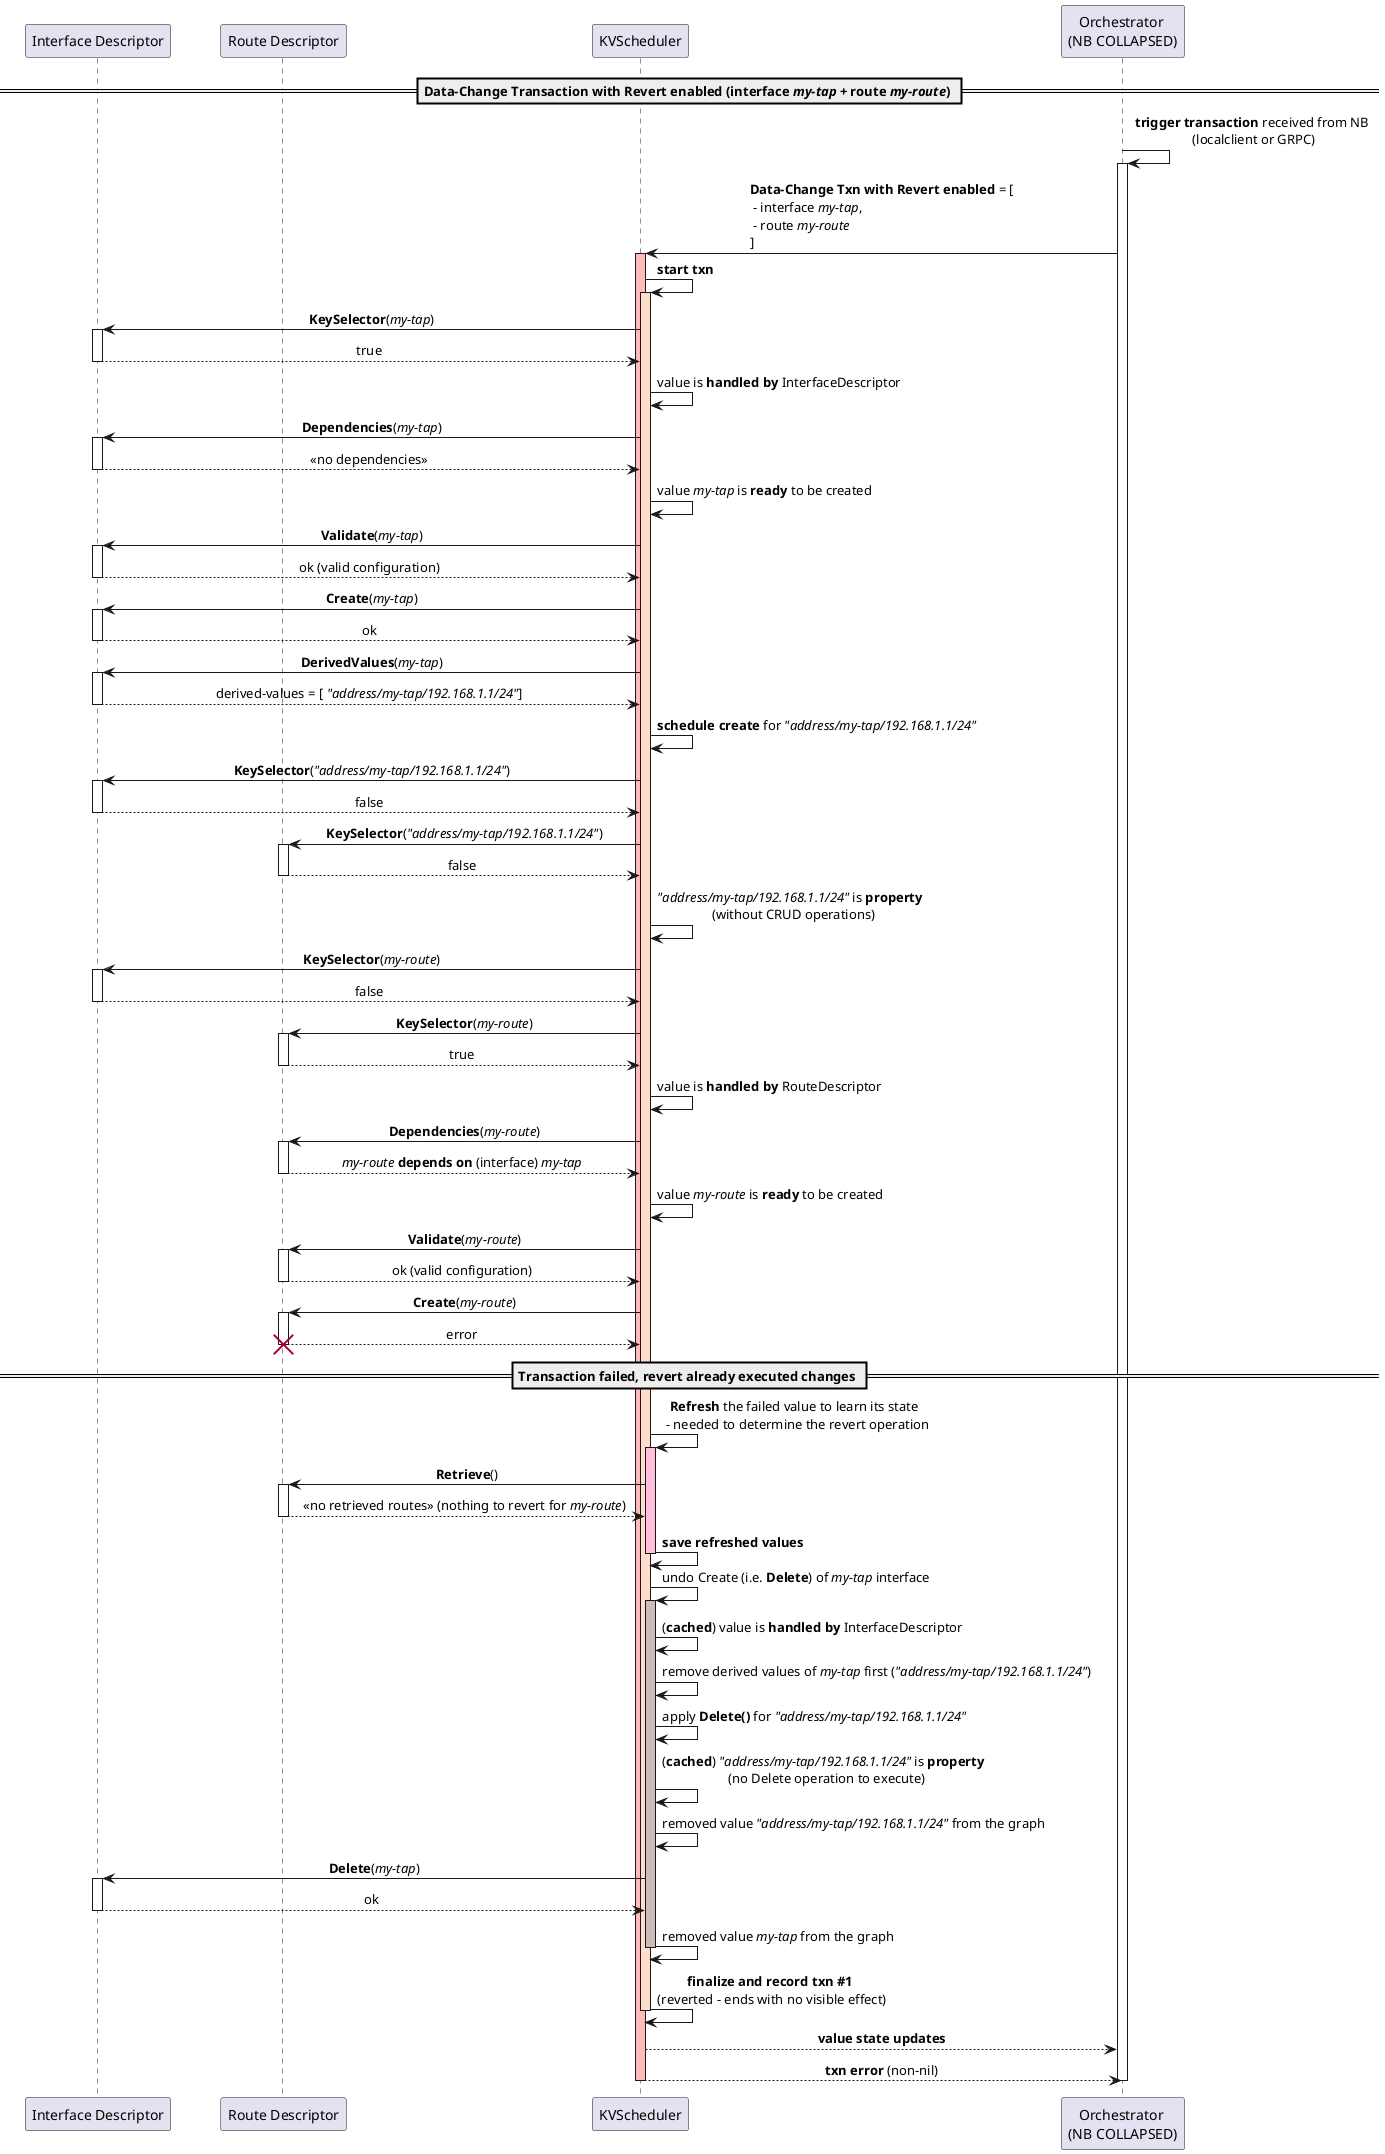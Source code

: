 @startuml

skinparam ParticipantPadding 20
skinparam BoxPadding 10
skinparam SequenceMessageAlign center

participant ID as "Interface Descriptor"
participant RD as "Route Descriptor"
participant KVS as "KVScheduler"
participant ORCH as "Orchestrator \n(NB COLLAPSED)"

== Data-Change Transaction with Revert enabled (interface //my-tap// + route //my-route//) ==

ORCH -> ORCH: **trigger transaction** received from NB \n(localclient or GRPC)
activate ORCH
ORCH -> KVS: **Data-Change Txn with Revert enabled** = [\l - interface //my-tap//, \l - route //my-route// \l]
activate KVS  #FFBBBB

KVS -> KVS: **start txn**
 activate KVS  #FFDDCC
  KVS -> ID: **KeySelector**(//my-tap//)
   activate ID
    ID --> KVS: true
   deactivate ID
  KVS -> KVS: value is **handled by** InterfaceDescriptor
  KVS -> ID: **Dependencies**(//my-tap//)
   activate ID
    ID --> KVS: << no dependencies >>
   deactivate ID
  KVS -> KVS: value //my-tap// is **ready** to be created
  KVS -> ID: **Validate**(//my-tap//)
  activate ID
   ID --> KVS: ok (valid configuration)
  deactivate ID
  KVS -> ID: **Create**(//my-tap//)
  activate ID
   ID --> KVS: ok
  deactivate ID

  KVS -> ID: **DerivedValues**(//my-tap//)
   activate ID
    ID --> KVS: derived-values = [ //"address/my-tap/192.168.1.1/24"//]
   deactivate ID
   KVS -> KVS: **schedule create** for //"address/my-tap/192.168.1.1/24"//
   KVS -> ID: **KeySelector**(//"address/my-tap/192.168.1.1/24"//)
   activate ID
    ID --> KVS: false
   deactivate ID
   KVS -> RD: **KeySelector**(//"address/my-tap/192.168.1.1/24"//)
   activate RD
    RD --> KVS: false
   deactivate RD
  KVS -> KVS: //"address/my-tap/192.168.1.1/24"// is **property** \n (without CRUD operations)

  KVS -> ID: **KeySelector**(//my-route//)
   activate ID
    ID --> KVS: false
   deactivate ID
  KVS -> RD: **KeySelector**(//my-route//)
   activate RD
    RD --> KVS: true
   deactivate RD
  KVS -> KVS: value is **handled by** RouteDescriptor
  KVS -> RD: **Dependencies**(//my-route//)
   activate RD
    RD --> KVS: //my-route// **depends on** (interface) //my-tap//
   deactivate RD
  KVS -> KVS: value //my-route// is **ready** to be created

  KVS -> RD: **Validate**(//my-route//)
   activate RD
    RD --> KVS: ok (valid configuration)
   deactivate RD
  KVS -> RD: **Create**(//my-route//)
   activate RD
    RD --> KVS: error
   destroy RD

== Transaction failed, revert already executed changes ==

  KVS -> KVS: **Refresh** the failed value to learn its state \n - needed to determine the revert operation
   activate KVS  #FFBFDD
    KVS -> RD: **Retrieve**()
     activate RD
      RD --> KVS: << no retrieved routes >> (nothing to revert for //my-route//)
     deactivate RD
    KVS -> KVS: **save refreshed values**
   deactivate KVS

  KVS -> KVS: undo Create (i.e. **Delete**) of //my-tap// interface
   activate KVS #CCBBBB
    KVS -> KVS: (**cached**) value is **handled by** InterfaceDescriptor
    KVS -> KVS: remove derived values of //my-tap// first (//"address/my-tap/192.168.1.1/24"//)
    KVS -> KVS: apply **Delete()** for //"address/my-tap/192.168.1.1/24"//
    KVS -> KVS: (**cached**) //"address/my-tap/192.168.1.1/24"// is **property** \n (no Delete operation to execute)
    KVS -> KVS: removed value //"address/my-tap/192.168.1.1/24"// from the graph
    KVS -> ID: **Delete**(//my-tap//)
     activate ID
      ID --> KVS: ok
     deactivate ID
    KVS -> KVS: removed value //my-tap// from the graph
   deactivate KVS

  KVS -> KVS: **finalize and record txn #1** \n(reverted - ends with no visible effect)
 deactivate KVS
KVS --> ORCH: **value state updates**
KVS --> ORCH: **txn error** (non-nil)
deactivate KVS
deactivate ORCH

@enduml